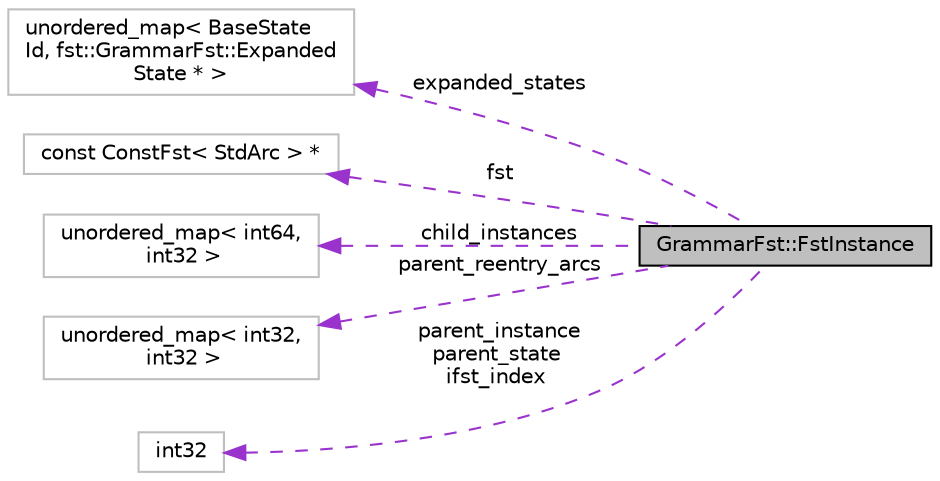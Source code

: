 digraph "GrammarFst::FstInstance"
{
  edge [fontname="Helvetica",fontsize="10",labelfontname="Helvetica",labelfontsize="10"];
  node [fontname="Helvetica",fontsize="10",shape=record];
  rankdir="LR";
  Node1 [label="GrammarFst::FstInstance",height=0.2,width=0.4,color="black", fillcolor="grey75", style="filled", fontcolor="black"];
  Node2 -> Node1 [dir="back",color="darkorchid3",fontsize="10",style="dashed",label=" expanded_states" ,fontname="Helvetica"];
  Node2 [label="unordered_map\< BaseState\lId, fst::GrammarFst::Expanded\lState * \>",height=0.2,width=0.4,color="grey75", fillcolor="white", style="filled"];
  Node3 -> Node1 [dir="back",color="darkorchid3",fontsize="10",style="dashed",label=" fst" ,fontname="Helvetica"];
  Node3 [label="const ConstFst\< StdArc \> *",height=0.2,width=0.4,color="grey75", fillcolor="white", style="filled"];
  Node4 -> Node1 [dir="back",color="darkorchid3",fontsize="10",style="dashed",label=" child_instances" ,fontname="Helvetica"];
  Node4 [label="unordered_map\< int64,\l int32 \>",height=0.2,width=0.4,color="grey75", fillcolor="white", style="filled"];
  Node5 -> Node1 [dir="back",color="darkorchid3",fontsize="10",style="dashed",label=" parent_reentry_arcs" ,fontname="Helvetica"];
  Node5 [label="unordered_map\< int32,\l int32 \>",height=0.2,width=0.4,color="grey75", fillcolor="white", style="filled"];
  Node6 -> Node1 [dir="back",color="darkorchid3",fontsize="10",style="dashed",label=" parent_instance\nparent_state\nifst_index" ,fontname="Helvetica"];
  Node6 [label="int32",height=0.2,width=0.4,color="grey75", fillcolor="white", style="filled"];
}
